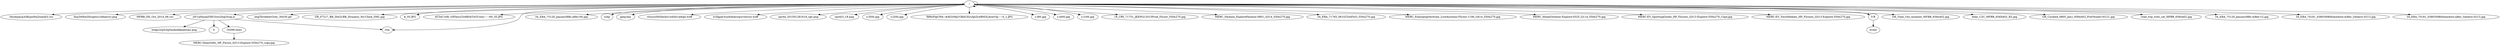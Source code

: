 strict digraph G {
ratio=compress;
concentrate=true;
"/" -> "/";
"/" -> "3ecidzjaua3cfkcpz0ta2nimbi3.css";
"/" -> "fxxj3ttftm5ltcqnto1o4baovyl.png";
"/" -> "MFBB_DD_Oct_2014_06.css";
"/" -> "yfv1ij0moq55lfv2tyn2hql3rug.js";
"/" -> "imgThrobberGrey_30x30.gif";
"/" -> "GR_07217_BB_DlsQ1BB_Dynamic_No-Clock_SML.jpg";
"/" -> "$_35.JPG";
"/" -> "$T2eC16R,!zIFIeu(sTo4BSeTuOUwm!~~60_35.JPG";
"/" -> "rtm";
"/" -> "34_EBA_75120_JanuaryBBs-aRec-60.jpg";
"/" -> "/";
"/" -> "cchp";
"/" -> "jpeg;bas";
"/" -> "fxxj3ttftm5ltcqnto1o4baovyl.png";
"/" -> "rtxsscrl0i5hxibz1wk5e1iehqd.woff";
"/" -> "lc2fgjax3uzdrkskrcqryvxhvye.woff";
"/" -> "sprite_201501281618_opt.png";
"/" -> "sprds3_18.png";
"yfv1ij0moq55lfv2tyn2hql3rug.js" -> "rtm";
"yfv1ij0moq55lfv2tyn2hql3rug.js" -> "hckpc2oj5i3g5mikodkkiaesla2.png";
"/" -> "s-l500.jpg";
"/" -> "s-l200.jpg";
"/" -> "!B8fzFlgCWk~$(KGrHqUOKkUEyslgtZyeBM3LdyerOg~~0_1.JPG";
"/" -> "s-l80.jpg";
"/" -> "s-l400.jpg";
"/" -> "s-l160.jpg";
"yfv1ij0moq55lfv2tyn2hql3rug.js" -> "0";
"/" -> "18_CRY_71751_JEEPQ12015Prod_Flyout_550x270.jpg";
"/" -> "MERC_Fashion_ExploreFashion-0801_Q314_550x270.jpg";
"/" -> "34_EBA_71765_06102TchFlyO_550x270.jpg";
"/" -> "MERC_EmergingVeritcals_LiveAuctions-Flyout-1106_Q414_550x270.jpg";
"/" -> "MERC_HomeOutdoor-Explore-0325_Q114_550x270.jpg";
"/" -> "MERC-EV_SportingGoods_HP_Flyouts_Q313-Explore-550x270_Copy.jpg";
"yfv1ij0moq55lfv2tyn2hql3rug.js" -> "19399.html";
"/" -> "MERC-EV_ToysHobbies_HP_Flyouts_Q313-Explore-550x270.jpg";
"0 B" -> "event";
"19399.html" -> "MERC-DealsGifts_HP_Flyout_Q313-Explore-550x270_copy.jpg";
"/" -> "GR_Time_Out_moment_MFBB_656x402.jpg";
"/" -> "ebay_C2C_MFBB_656X402_R2.jpg";
"/" -> "GR_Curated_6805_Jan1_656x402_PreOwned-v0121.jpg";
"/" -> "road_trip_with_cat_HPBB_656x402.jpg";
"/" -> "34_EBA_75120_JanuaryBBs-mRec-v2.jpg";
"/" -> "34_EBA_70181_03803MBHomeAuto-mRec_Generic-0213.jpg";
"/" -> "34_EBA_70181_03803MBHomeAuto-aRec_Generic-0213.jpg";
"/" -> "rtm";
"/" -> "rtm";
"/" -> "0 B";
"yfv1ij0moq55lfv2tyn2hql3rug.js" -> "/"[color=red];
}

